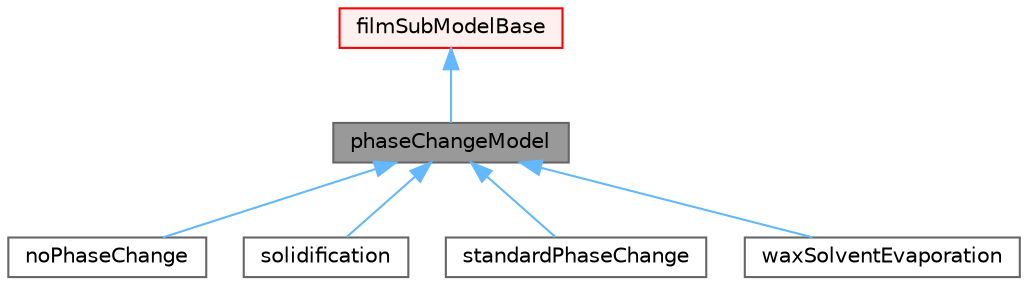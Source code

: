 digraph "phaseChangeModel"
{
 // LATEX_PDF_SIZE
  bgcolor="transparent";
  edge [fontname=Helvetica,fontsize=10,labelfontname=Helvetica,labelfontsize=10];
  node [fontname=Helvetica,fontsize=10,shape=box,height=0.2,width=0.4];
  Node1 [id="Node000001",label="phaseChangeModel",height=0.2,width=0.4,color="gray40", fillcolor="grey60", style="filled", fontcolor="black",tooltip="Base class for surface film phase change models."];
  Node2 -> Node1 [id="edge1_Node000001_Node000002",dir="back",color="steelblue1",style="solid",tooltip=" "];
  Node2 [id="Node000002",label="filmSubModelBase",height=0.2,width=0.4,color="red", fillcolor="#FFF0F0", style="filled",URL="$classFoam_1_1regionModels_1_1surfaceFilmModels_1_1filmSubModelBase.html",tooltip="Base class for surface film sub-models."];
  Node1 -> Node4 [id="edge2_Node000001_Node000004",dir="back",color="steelblue1",style="solid",tooltip=" "];
  Node4 [id="Node000004",label="noPhaseChange",height=0.2,width=0.4,color="gray40", fillcolor="white", style="filled",URL="$classFoam_1_1regionModels_1_1surfaceFilmModels_1_1noPhaseChange.html",tooltip="Dummy phase change model for 'none'."];
  Node1 -> Node5 [id="edge3_Node000001_Node000005",dir="back",color="steelblue1",style="solid",tooltip=" "];
  Node5 [id="Node000005",label="solidification",height=0.2,width=0.4,color="gray40", fillcolor="white", style="filled",URL="$classFoam_1_1regionModels_1_1surfaceFilmModels_1_1solidification.html",tooltip="Solidification phase change model where all film mass is converted when the local temperature > activ..."];
  Node1 -> Node6 [id="edge4_Node000001_Node000006",dir="back",color="steelblue1",style="solid",tooltip=" "];
  Node6 [id="Node000006",label="standardPhaseChange",height=0.2,width=0.4,color="gray40", fillcolor="white", style="filled",URL="$classFoam_1_1regionModels_1_1surfaceFilmModels_1_1standardPhaseChange.html",tooltip="Standard phase change model with modification for boiling."];
  Node1 -> Node7 [id="edge5_Node000001_Node000007",dir="back",color="steelblue1",style="solid",tooltip=" "];
  Node7 [id="Node000007",label="waxSolventEvaporation",height=0.2,width=0.4,color="gray40", fillcolor="white", style="filled",URL="$classFoam_1_1regionModels_1_1surfaceFilmModels_1_1waxSolventEvaporation.html",tooltip=" "];
}
